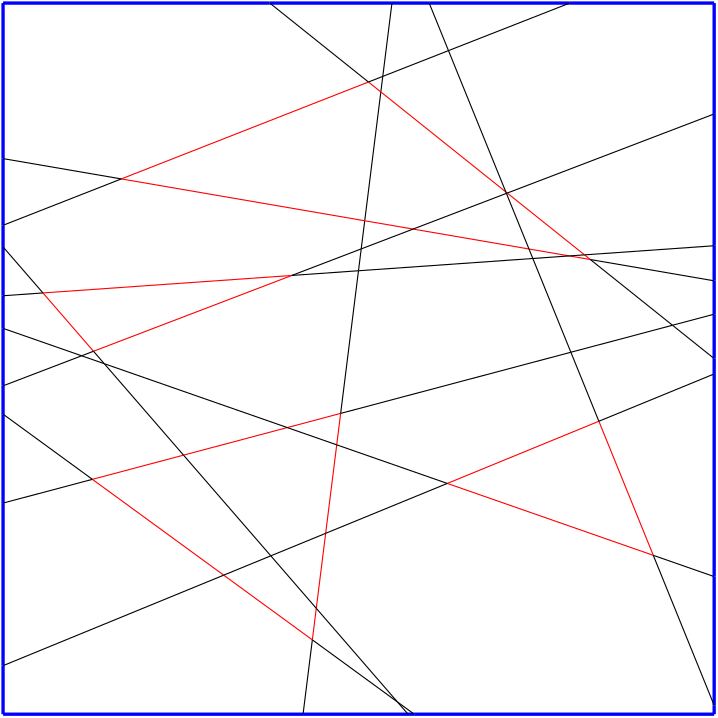 <?xml version="1.0" encoding="UTF-8"?>
<ipe version="70005" creator="HGeometry"><ipestyle name="basic">
<color name="red" value="1 0 0"/>
<color name="green" value="0 1 0"/>
<color name="blue" value="0 0 1"/>
<color name="yellow" value="1 1 0"/>
<color name="orange" value="1 0.647 0"/>
<color name="gold" value="1 0.843 0"/>
<color name="purple" value="0.627 0.125 0.941"/>
<color name="gray" value="0.745 0.745 0.745"/>
<color name="brown" value="0.647 0.165 0.165"/>
<color name="navy" value="0 0 0.502"/>
<color name="pink" value="1 0.753 0.796"/>
<color name="seagreen" value="0.18 0.545 0.341"/>
<color name="turquoise" value="0.251 0.878 0.816"/>
<color name="violet" value="0.933 0.51 0.933"/>
<color name="darkblue" value="0 0 0.545"/>
<color name="darkcyan" value="0 0.545 0.545"/>
<color name="darkgray" value="0.663 0.663 0.663"/>
<color name="darkgreen" value="0 0.392 0"/>
<color name="darkmagenta" value="0.545 0 0.545"/>
<color name="darkorange" value="1 0.549 0"/>
<color name="darkred" value="0.545 0 0"/>
<color name="lightblue" value="0.678 0.847 0.902"/>
<color name="lightcyan" value="0.878 1 1"/>
<color name="lightgray" value="0.827 0.827 0.827"/>
<color name="lightgreen" value="0.565 0.933 0.565"/>
<color name="lightyellow" value="1 1 0.878"/>
<dashstyle name="dashed" value="[4] 0"/>
<dashstyle name="dotted" value="[1 3] 0"/>
<dashstyle name="dash dotted" value="[4 2 1 2] 0"/>
<dashstyle name="dash dot dotted" value="[4 2 1 2 1 2] 0"/>
<pen name="heavier" value="0.8"/>
<pen name="fat" value="1.2"/>
<pen name="ultrafat" value="2"/>
<textsize name="large" value="\large"/>
<textsize name="Large" value="\Large"/>
<textsize name="LARGE" value="\LARGE"/>
<textsize name="huge" value="\huge"/>
<textsize name="Huge" value="\Huge"/>
<textsize name="small" value="\small"/>
<textsize name="footnote" value="\footnotesize"/>
<textsize name="tiny" value="\tiny"/>
<symbolsize name="small" value="2"/>
<symbolsize name="tiny" value="1.1"/>
<symbolsize name="large" value="5"/>
<arrowsize name="small" value="5"/>
<arrowsize name="tiny" value="3"/>
<arrowsize name="large" value="10"/>
<gridsize name="4 pts" value="4"/>
<gridsize name="8 pts (~3 mm)" value="8"/>
<gridsize name="16 pts (~6 mm)" value="16"/>
<gridsize name="32 pts (~12 mm)" value="32"/>
<gridsize name="10 pts (~3.5 mm)" value="10"/>
<gridsize name="20 pts (~7 mm)" value="20"/>
<gridsize name="14 pts (~5 mm)" value="14"/>
<gridsize name="28 pts (~10 mm)" value="28"/>
<gridsize name="56 pts (~20 mm)" value="56"/>
<anglesize name="90 deg" value="90"/>
<anglesize name="60 deg" value="60"/>
<anglesize name="45 deg" value="45"/>
<anglesize name="30 deg" value="30"/>
<anglesize name="22.5 deg" value="22.5"/>
<symbol name="mark/circle(sx)" transformations="translations">
<path fill="sym-stroke">
0.6 0 0 0.6 0 0 e 0.4 0 0 0.4 0 0 e
</path></symbol>
<symbol name="mark/disk(sx)" transformations="translations">
<path fill="sym-stroke">
0.6 0 0 0.6 0 0 e
</path></symbol>
<symbol name="mark/fdisk(sfx)" transformations="translations">
<group><path fill="sym-fill">
0.5 0 0 0.5 0 0 e
</path><path fill="sym-stroke" fillrule="eofill">
0.6 0 0 0.6 0 0 e 0.4 0 0 0.4 0 0 e
</path></group></symbol>
<symbol name="mark/box(sx)" transformations="translations">
<path fill="sym-stroke" fillrule="eofill">
-0.6 -0.6 m 0.6 -0.6 l 0.6 0.6 l -0.6 0.6 l h
-0.4 -0.4 m 0.4 -0.4 l 0.4 0.4 l -0.4 0.4 l h</path></symbol>
<symbol name="mark/square(sx)" transformations="translations">
<path fill="sym-stroke">
-0.6 -0.6 m 0.6 -0.6 l 0.6 0.6 l -0.6 0.6 l h</path></symbol>
<symbol name="mark/fsquare(sfx)" transformations="translations">
<group><path fill="sym-fill">
-0.5 -0.5 m 0.5 -0.5 l 0.5 0.5 l -0.5 0.5 l h</path>
<path fill="sym-stroke" fillrule="eofill">
-0.6 -0.6 m 0.6 -0.6 l 0.6 0.6 l -0.6 0.6 l h
-0.4 -0.4 m 0.4 -0.4 l 0.4 0.4 l -0.4 0.4 l h</path></group></symbol>
<symbol name="mark/cross(sx)" transformations="translations">
<group><path fill="sym-stroke">
-0.43 -0.57 m 0.57 0.43 l 0.43 0.57 l -0.57 -0.43 l h</path>
<path fill="sym-stroke">
-0.43 0.57 m 0.57 -0.43 l 0.43 -0.57 l -0.57 0.43 l h</path>
</group></symbol>
<symbol name="arrow/arc(spx)">
<path pen="sym-pen" stroke="sym-stroke" fill="sym-stroke">
0 0 m -1.0 0.333 l -1.0 -0.333 l h</path></symbol>
<symbol name="arrow/farc(spx)">
<path pen="sym-pen" stroke="sym-stroke" fill="white">
0 0 m -1.0 0.333 l -1.0 -0.333 l h</path></symbol>
<symbol name="arrow/ptarc(spx)">
<path pen="sym-pen" stroke="sym-stroke" fill="sym-stroke">
0 0 m -1.0 0.333 l -0.8 0 l -1.0 -0.333 l h</path></symbol>
<symbol name="arrow/fptarc(spx)">
<path pen="sym-pen" stroke="sym-stroke" fill="white">
0 0 m -1.0 0.333 l -0.8 0 l -1.0 -0.333 l h</path></symbol>
<symbol name="arrow/fnormal(spx)">
<path pen="sym-pen" stroke="sym-stroke" fill="white">
0 0 m -1.0 0.333 l -1.0 -0.333 l h</path></symbol>
<symbol name="arrow/pointed(spx)">
<path pen="sym-pen" stroke="sym-stroke" fill="sym-stroke">
0 0 m -1.0 0.333 l -0.8 0 l -1.0 -0.333 l h</path></symbol>
<symbol name="arrow/fpointed(spx)">
<path pen="sym-pen" stroke="sym-stroke" fill="white">
0 0 m -1.0 0.333 l -0.8 0 l -1.0 -0.333 l h</path></symbol>
<symbol name="arrow/linear(spx)">
<path pen="sym-pen" stroke="sym-stroke">
-1.0 0.333 m 0 0 l -1.0 -0.333 l</path></symbol>
<symbol name="arrow/fdouble(spx)">
<path pen="sym-pen" stroke="sym-stroke" fill="white">
0 0 m -1.0 0.333 l -1.0 -0.333 l h
-1 0 m -2.0 0.333 l -2.0 -0.333 l h
</path></symbol>
<symbol name="arrow/double(spx)">
<path pen="sym-pen" stroke="sym-stroke" fill="sym-stroke">
0 0 m -1.0 0.333 l -1.0 -0.333 l h
-1 0 m -2.0 0.333 l -2.0 -0.333 l h
</path></symbol>
<tiling name="falling" angle="-60" width="1" step="4"/>
<tiling name="rising" angle="30" width="1" step="4"/>
<textstyle name="center" begin="\begin{center}" end="\end{center}"/>
<textstyle name="itemize" begin="\begin{itemize}" end="\end{itemize}"/>
<textstyle name="item" begin="\begin{itemize}\item{}" end="\end{itemize}"/>
</ipestyle><page><layer name="alpha"/><view layers="alpha" active="alpha"/><path layer="alpha" stroke="blue" pen="fat">-128.000000000000 128.000000000000 m
-128.000000000000 109.330729166666 -128.000000000000 90.661458333333 -128.000000000000 72.000000000000 c
</path><path layer="alpha" stroke="blue" pen="fat">-128.000000000000 72.000000000000 m
-128.000000000000 63.992187500000 -128.000000000000 55.992187500000 -128.000000000000 48.000000000000 c
</path><path layer="alpha" stroke="blue" pen="fat">-128.000000000000 48.000000000000 m
-128.000000000000 45.398437500000 -128.000000000000 42.804687500000 -128.000000000000 40.211900000000 c
</path><path layer="alpha" stroke="blue" pen="fat">-128.000000000000 40.211900000000 m
-128.000000000000 34.351562500000 -128.000000000000 28.492187500000 -128.000000000000 22.633500000000 c
</path><path layer="alpha" stroke="blue" pen="fat">-128.000000000000 22.633500000000 m
-128.000000000000 18.716145833333 -128.000000000000 14.799479166666 -128.000000000000 10.884000000000 c
</path><path layer="alpha" stroke="blue" pen="fat">-128.000000000000 10.884000000000 m
-128.000000000000 3.992187500000 -128.000000000000 -2.898437500000 -128.000000000000 -9.796800000000 c
</path><path layer="alpha" stroke="blue" pen="fat">-128.000000000000 -9.796800000000 m
-128.000000000000 -13.195312500000 -128.000000000000 -16.601562500000 -128.000000000000 -20.000000000000 c
</path><path layer="alpha" stroke="blue" pen="fat">-128.000000000000 -20.000000000000 m
-128.000000000000 -30.674479166667 -128.000000000000 -41.341145833334 -128.000000000000 -52.000000000000 c
</path><path layer="alpha" stroke="blue" pen="fat">-128.000000000000 -52.000000000000 m
-128.000000000000 -71.518229166667 -128.000000000000 -91.028645833334 -128.000000000000 -110.538000000000 c
</path><path layer="alpha" stroke="blue" pen="fat">-128.000000000000 -110.538000000000 m
-128.000000000000 -116.359375000000 -128.000000000000 -122.179687500000 -128.000000000000 -128.000000000000 c
</path><path layer="alpha" stroke="blue" pen="fat">-128.000000000000 -128.000000000000 m
-91.997395833334 -128.000000000000 -55.994791666667 -128.000000000000 -20.000000000000 -128.000000000000 c
</path><path layer="alpha" stroke="blue" pen="fat">-20.000000000000 -128.000000000000 m
-7.398437500000 -128.000000000000 5.195312500000 -128.000000000000 17.783600000000 -128.000000000000 c
</path><path layer="alpha" stroke="blue" pen="fat">17.783600000000 -128.000000000000 m
18.528645833333 -128.000000000000 19.268229166666 -128.000000000000 20.000000000000 -128.000000000000 c
</path><path layer="alpha" stroke="blue" pen="fat">20.000000000000 -128.000000000000 m
56.005208333333 -128.000000000000 92.002604166666 -128.000000000000 128.000000000000 -128.000000000000 c
</path><path layer="alpha" stroke="blue" pen="fat">128.000000000000 -128.000000000000 m
128.000000000000 -126.940104166667 128.000000000000 -125.880208333334 128.000000000000 -124.827000000000 c
</path><path layer="alpha" stroke="blue" pen="fat">128.000000000000 -124.827000000000 m
128.000000000000 -109.372395833334 128.000000000000 -93.924479166667 128.000000000000 -78.474500000000 c
</path><path layer="alpha" stroke="blue" pen="fat">128.000000000000 -78.474500000000 m
128.000000000000 -54.153645833334 128.000000000000 -29.830729166667 128.000000000000 -5.512850000000 c
</path><path layer="alpha" stroke="blue" pen="fat">128.000000000000 -5.512850000000 m
128.000000000000 -3.669270833334 128.000000000000 -1.830729166667 128.000000000000 0.000000000000 c
</path><path layer="alpha" stroke="blue" pen="fat">128.000000000000 0.000000000000 m
128.000000000000 5.341145833333 128.000000000000 10.674479166666 128.000000000000 16.000000000000 c
</path><path layer="alpha" stroke="blue" pen="fat">128.000000000000 16.000000000000 m
128.000000000000 20.007812500000 128.000000000000 24.007812500000 128.000000000000 28.000000000000 c
</path><path layer="alpha" stroke="blue" pen="fat">128.000000000000 28.000000000000 m
128.000000000000 32.216145833333 128.000000000000 36.424479166666 128.000000000000 40.633500000000 c
</path><path layer="alpha" stroke="blue" pen="fat">128.000000000000 40.633500000000 m
128.000000000000 56.450520833333 128.000000000000 72.268229166666 128.000000000000 88.085600000000 c
</path><path layer="alpha" stroke="blue" pen="fat">128.000000000000 88.085600000000 m
128.000000000000 101.390625000000 128.000000000000 114.695312500000 128.000000000000 128.000000000000 c
</path><path layer="alpha" stroke="blue" pen="fat">128.000000000000 128.000000000000 m
110.664062500000 128.000000000000 93.328125000000 128.000000000000 76.000000000000 128.000000000000 c
</path><path layer="alpha" stroke="blue" pen="fat">76.000000000000 128.000000000000 m
59.127604166666 128.000000000000 42.263020833333 128.000000000000 25.403500000000 128.000000000000 c
</path><path layer="alpha" stroke="blue" pen="fat">25.403500000000 128.000000000000 m
20.929687500000 128.000000000000 16.460937500000 128.000000000000 12.000000000000 128.000000000000 c
</path><path layer="alpha" stroke="blue" pen="fat">12.000000000000 128.000000000000 m
-2.674479166667 128.000000000000 -17.341145833334 128.000000000000 -32.000000000000 128.000000000000 c
</path><path layer="alpha" stroke="blue" pen="fat">-32.000000000000 128.000000000000 m
-64.005208333334 128.000000000000 -96.002604166667 128.000000000000 -128.000000000000 128.000000000000 c
</path><path stroke="red">-95.850700000000 -43.460300000000 m
-80.094636409506 -54.958006203207 -64.338572819011 -66.455712406413 -48.579635438157 -77.955440094567 c
</path><path stroke="red">-48.579635438157 -77.955440094567 m
-37.940439485678 -85.719279073080 -27.298369742839 -93.485139536540 -16.656300000000 -101.251000000000 c
</path><path stroke="red">-16.656300000000 -101.251000000000 m
-16.183335448202 -97.467255741374 -15.710370896403 -93.683511482748 -15.237480068875 -89.898682001935 c
</path><path stroke="red">-15.237480068875 -89.898682001935 m
-14.111912444052 -80.895749759929 -12.986418543498 -71.891732295736 -11.861532524205 -62.891810951615 c
</path><path stroke="red">-11.861532524205 -62.891810951615 m
-10.534301581828 -52.274652242025 -9.207678520712 -41.661589652507 -7.880623184109 -31.044463495255 c
</path><path stroke="red">-7.880623184109 -31.044463495255 m
-7.408920306397 -27.271418041993 -6.936785153199 -23.494309020997 -6.464650000000 -19.717200000000 c
</path><path stroke="red">-6.464650000000 -19.717200000000 m
-12.875087545777 -21.419967486573 -19.285525091553 -23.122734973145 -25.696506001759 -24.825619296837 c
</path><path stroke="red">-25.696506001759 -24.825619296837 m
-38.142213577271 -28.131528184001 -50.588464517212 -31.437553908285 -63.037751362134 -34.744508461781 c
</path><path stroke="red">-63.037751362134 -34.744508461781 m
-73.973376971436 -37.649153088379 -84.912038485718 -40.554726544190 -95.850700000000 -43.460300000000 c
</path><path stroke="black">-6.464650000000 -19.717200000000 m
-4.325242005412 -2.601936043295 -2.185834010824 14.513327913411 -0.046372026349 31.630231371498 c
</path><path stroke="black">-0.046372026349 31.630231371498 m
0.281904552205 34.255236417643 0.610235120646 36.881880965169 0.937627833652 39.503102345657 c
</path><path stroke="black">0.937627833652 39.503102345657 m
1.360060995483 42.880487963867 1.781556301879 46.252450415039 2.203009871006 49.621457199668 c
</path><path stroke="black">2.203009871006 49.621457199668 m
4.135468592325 65.083748738606 6.067885576375 80.543084611002 8.000077283954 95.999699615478 c
</path><path stroke="black">8.000077283954 95.999699615478 m
8.233965733846 97.871725870768 8.467628907267 99.741031258138 8.700999480991 101.608401924705 c
</path><path stroke="black">8.700999480991 101.608401924705 m
9.800861387125 110.406891097005 10.900430693562 119.203445548502 12.000000000000 128.000000000000 c
</path><path stroke="black">-6.464650000000 -19.717200000000 m
21.163086416625 -12.378576896159 48.790822833251 -5.039953792318 76.413079748439 2.297290806388 c
</path><path stroke="black">76.413079748439 2.297290806388 m
88.608795260620 5.536703230794 100.799031271362 8.774737150065 112.985467970180 12.011808326148 c
</path><path stroke="black">112.985467970180 12.011808326148 m
117.992844854736 13.341847379557 122.996422427368 14.670923689778 128.000000000000 16.000000000000 c
</path><path stroke="black">-16.656300000000 -101.251000000000 m
-6.446649385580 -108.701232137045 3.763001228841 -116.151464274089 13.970144602203 -123.599835154019 c
</path><path stroke="black">13.970144602203 -123.599835154019 m
15.981767895507 -125.067797607422 17.990883947753 -126.533898803711 20.000000000000 -128.000000000000 c
</path><path stroke="black">-16.656300000000 -101.251000000000 m
-17.770866666667 -110.167333333334 -18.885433333334 -119.083666666667 -20.000000000000 -128.000000000000 c
</path><path stroke="black">-95.850700000000 -43.460300000000 m
-106.567133333334 -46.306866666667 -117.283566666667 -49.153433333334 -128.000000000000 -52.000000000000 c
</path><path stroke="black">-95.850700000000 -43.460300000000 m
-106.567133333334 -35.640200000000 -117.283566666667 -27.820100000000 -128.000000000000 -20.000000000000 c
</path><path stroke="red">3.526320000000 99.578900000000 m
5.016903574625 98.386434334309 6.507487149251 97.193968668619 8.000077283954 95.999699615478 c
</path><path stroke="red">8.000077283954 95.999699615478 m
22.998185474853 84.001423217773 37.998300225830 72.001343432617 52.996812556991 60.002432733726 c
</path><path stroke="red">52.996812556991 60.002432733726 m
53.164215985107 59.868622973632 53.330016993408 59.735982299804 53.499500182495 59.600071803665 c
</path><path stroke="red">53.499500182495 59.600071803665 m
62.767670465901 52.185867081705 72.039522930094 44.768392537434 81.311659113006 37.350690604591 c
</path><path stroke="red">81.311659113006 37.350690604591 m
82.015216929524 36.787845328776 82.719058464762 36.224772664388 83.422900000000 35.661700000000 c
</path><path stroke="red">83.422900000000 35.661700000000 m
80.892498355102 36.096612899780 78.362096710205 36.531525799560 75.835839059829 36.965662915420 c
</path><path stroke="red">75.835839059829 36.965662915420 m
70.997648745727 37.797290634155 66.163602426147 38.628142568969 61.333735900878 39.458329142379 c
</path><path stroke="red">61.333735900878 39.458329142379 m
47.414923843383 41.850572567749 33.500291580200 44.242150631713 19.587003965950 46.633434965991 c
</path><path stroke="red">19.587003965950 46.633434965991 m
13.793049441528 47.629333786010 8.000439566040 48.624938876342 2.203009871006 49.621457199668 c
</path><path stroke="red">2.203009871006 49.621457199668 m
-27.011180206299 54.642562644449 -56.230190103150 59.664581322224 -85.449200000000 64.686600000000 c
</path><path stroke="red">-85.449200000000 64.686600000000 m
-55.790693333334 76.317366666666 -26.132186666667 87.948133333333 3.526320000000 99.578900000000 c
</path><path stroke="black">-32.000000000000 128.000000000000 m
-20.157893333334 118.526300000000 -8.315786666667 109.052600000000 3.526320000000 99.578900000000 c
</path><path stroke="black">3.526320000000 99.578900000000 m
5.251462529296 100.255427648925 6.976605058593 100.931955297851 8.700999480991 101.608401924705 c
</path><path stroke="black">8.700999480991 101.608401924705 m
16.587270875651 104.700850354003 24.472794163411 107.793217761230 32.349693212394 110.882475459671 c
</path><path stroke="black">32.349693212394 110.882475459671 m
46.905544967447 116.590390112304 61.452772483723 122.295195056152 76.000000000000 128.000000000000 c
</path><path stroke="black">83.422900000000 35.661700000000 m
98.281933333333 33.107800000000 113.140966666666 30.553900000000 128.000000000000 28.000000000000 c
</path><path stroke="black">83.422900000000 35.661700000000 m
93.277529895019 27.777991662597 103.132159790039 19.894283325195 112.985467970180 12.011808326148 c
</path><path stroke="black">112.985467970180 12.011808326148 m
117.991193123372 8.007049991861 122.995596561686 4.003524995930 128.000000000000 0.000000000000 c
</path><path stroke="black">-85.449200000000 64.686600000000 m
-99.632800000000 59.124400000000 -113.816400000000 53.562200000000 -128.000000000000 48.000000000000 c
</path><path stroke="black">-85.449200000000 64.686600000000 m
-99.632800000000 67.124400000000 -113.816400000000 69.562200000000 -128.000000000000 72.000000000000 c
</path><path stroke="red">31.911000000000 -44.934000000000 m
56.636000000000 -53.564433333334 81.361000000000 -62.194866666667 106.086000000000 -70.825300000000 c
</path><path stroke="red">106.086000000000 -70.825300000000 m
99.554933333333 -54.730700000000 93.023866666666 -38.636100000000 86.492800000000 -22.541500000000 c
</path><path stroke="red">86.492800000000 -22.541500000000 m
68.298866666666 -30.005666666667 50.104933333333 -37.469833333334 31.911000000000 -44.934000000000 c
</path><path stroke="red">-95.446500000000 2.650130000000 m
-101.511000000000 9.647786666666 -107.575500000000 16.645443333333 -113.640000000000 23.643100000000 c
</path><path stroke="red">-113.640000000000 23.643100000000 m
-83.783433333334 25.742400000000 -53.926866666667 27.841700000000 -24.070300000000 29.941000000000 c
</path><path stroke="red">-24.070300000000 29.941000000000 m
-47.862366666667 20.844043333333 -71.654433333334 11.747086666666 -95.446500000000 2.650130000000 c
</path><path stroke="black">-95.446500000000 2.650130000000 m
-94.150684341431 1.154957919006 -92.854868682862 -0.340214161988 -91.558555482674 -1.836018271275 c
</path><path stroke="black">-91.558555482674 -1.836018271275 m
-82.051797516887 -12.805297671001 -72.544542009481 -23.775209099020 -63.037751362134 -34.744508461781 c
</path><path stroke="black">-63.037751362134 -34.744508461781 m
-52.564792308554 -46.828769025167 -42.092298115031 -58.912417523296 -31.618606757927 -70.997413172741 c
</path><path stroke="black">-31.618606757927 -70.997413172741 m
-26.160100613404 -77.295724389344 -20.700397305298 -83.595382757264 -15.237480068875 -89.898682001935 c
</path><path stroke="black">-15.237480068875 -89.898682001935 m
-5.503071261597 -101.130760923157 4.234551473999 -112.366480721131 13.970144602203 -123.599835154019 c
</path><path stroke="black">13.970144602203 -123.599835154019 m
15.242649473063 -125.068133679403 16.513124736531 -126.534066839702 17.783600000000 -128.000000000000 c
</path><path stroke="black">-113.640000000000 23.643100000000 m
-118.426666666667 29.166033333333 -123.213333333334 34.688966666666 -128.000000000000 40.211900000000 c
</path><path stroke="black">-95.446500000000 2.650130000000 m
-96.874424519857 2.104158705240 -98.302349039714 1.558187410481 -99.725008322716 1.014445631580 c
</path><path stroke="black">-99.725008322716 1.014445631580 m
-109.153515706381 -2.590789256185 -118.576757853191 -6.193794628093 -128.000000000000 -9.796800000000 c
</path><path stroke="black">-24.070300000000 29.941000000000 m
-15.732298321534 33.129063496907 -7.394296643067 36.317126993815 0.937627833652 39.503102345657 c
</path><path stroke="black">0.937627833652 39.503102345657 m
7.156212408447 41.880563960774 13.368719781494 44.255937430826 19.587003965950 46.633434965991 c
</path><path stroke="black">19.587003965950 46.633434965991 m
30.787253900146 50.915973604329 41.993280645751 55.200636307779 53.205611938476 59.487787704658 c
</path><path stroke="black">53.205611938476 59.487787704658 m
53.298311492919 59.523153568522 53.397315594482 59.561008125813 53.499500182495 59.600071803665 c
</path><path stroke="black">53.499500182495 59.600071803665 m
78.330879797363 69.094441788736 103.165439898681 78.590020894368 128.000000000000 88.085600000000 c
</path><path stroke="black">-113.640000000000 23.643100000000 m
-118.426666666667 23.306566666666 -123.213333333334 22.970033333333 -128.000000000000 22.633500000000 c
</path><path stroke="black">-24.070300000000 29.941000000000 m
-16.060249407959 30.504209686279 -8.050198815918 31.067419372558 -0.046372026349 31.630231371498 c
</path><path stroke="black">-0.046372026349 31.630231371498 m
20.880655987548 33.101630950927 41.801460198974 34.572632843017 62.719204664611 36.043629362106 c
</path><path stroke="black">62.719204664611 36.043629362106 m
67.090820391845 36.350800465901 71.459376373291 36.657966196695 75.835839059829 36.965662915420 c
</path><path stroke="black">75.835839059829 36.965662915420 m
77.653320477294 37.093480214436 79.478708599853 37.221828501383 81.311659113006 37.350690604591 c
</path><path stroke="black">81.311659113006 37.350690604591 m
96.869397814941 38.444617858886 112.434698907470 39.539058929443 128.000000000000 40.633500000000 c
</path><path stroke="black">86.492800000000 -22.541500000000 m
100.328533333333 -16.865283333334 114.164266666666 -11.189066666667 128.000000000000 -5.512850000000 c
</path><path stroke="black">31.911000000000 -44.934000000000 m
17.321138356526 -50.919537475586 2.731276713053 -56.905074951172 -11.861532524205 -62.891810951615 c
</path><path stroke="black">-11.861532524205 -62.891810951615 m
-18.446715118409 -65.593413940430 -25.034845306397 -68.296215454102 -31.618606757927 -70.997413172741 c
</path><path stroke="black">-31.618606757927 -70.997413172741 m
-37.274127166749 -73.317420043946 -42.925278839112 -75.635823120118 -48.579635438157 -77.955440094567 c
</path><path stroke="black">-48.579635438157 -77.955440094567 m
-75.050953674317 -88.815484130860 -101.525476837159 -99.676742065430 -128.000000000000 -110.538000000000 c
</path><path stroke="black">106.086000000000 -70.825300000000 m
113.390666666666 -88.825866666667 120.695333333333 -106.826433333334 128.000000000000 -124.827000000000 c
</path><path stroke="black">86.492800000000 -22.541500000000 m
83.133335931396 -14.262820098877 79.773871862792 -5.984140197754 76.413079748439 2.297290806388 c
</path><path stroke="black">76.413079748439 2.297290806388 m
71.848121820068 13.547173797607 67.281835845947 24.799807891845 62.719204664611 36.043629362106 c
</path><path stroke="black">62.719204664611 36.043629362106 m
62.255689825439 37.185668609619 61.795829779052 38.318895233154 61.333735900878 39.458329142379 c
</path><path stroke="black">61.333735900878 39.458329142379 m
58.626524053955 46.128970611572 55.917078375244 52.805819366455 53.205611938476 59.487787704658 c
</path><path stroke="black">53.205611938476 59.487787704658 m
53.138032257080 59.654183502197 53.068431817626 59.825698883056 52.996812556991 60.002432733726 c
</path><path stroke="black">52.996812556991 60.002432733726 m
46.115845062255 76.958860321044 39.232858746337 93.920506378173 32.349693212394 110.882475459671 c
</path><path stroke="black">32.349693212394 110.882475459671 m
30.034414953613 116.588101623535 27.718957476806 122.294050811767 25.403500000000 128.000000000000 c
</path><path stroke="black">31.911000000000 -44.934000000000 m
18.648524586995 -40.304644592286 5.386049173990 -35.675289184571 -7.880623184109 -31.044463495255 c
</path><path stroke="black">-7.880623184109 -31.044463495255 m
-13.817130299887 -28.972291442872 -19.757834360759 -26.898649108887 -25.696506001759 -24.825619296837 c
</path><path stroke="black">-25.696506001759 -24.825619296837 m
-47.652465586345 -17.161842224122 -69.606392751058 -9.498677673340 -91.558555482674 -1.836018271275 c
</path><path stroke="black">-91.558555482674 -1.836018271275 m
-94.283413726807 -0.884999084473 -97.006507537842 0.065514953613 -99.725008322716 1.014445631580 c
</path><path stroke="black">-99.725008322716 1.014445631580 m
-109.153067565918 4.305352661132 -118.576533782959 7.594676330566 -128.000000000000 10.884000000000 c
</path><path stroke="black">106.086000000000 -70.825300000000 m
113.390666666666 -73.375033333334 120.695333333333 -75.924766666667 128.000000000000 -78.474500000000 c
</path></page></ipe>